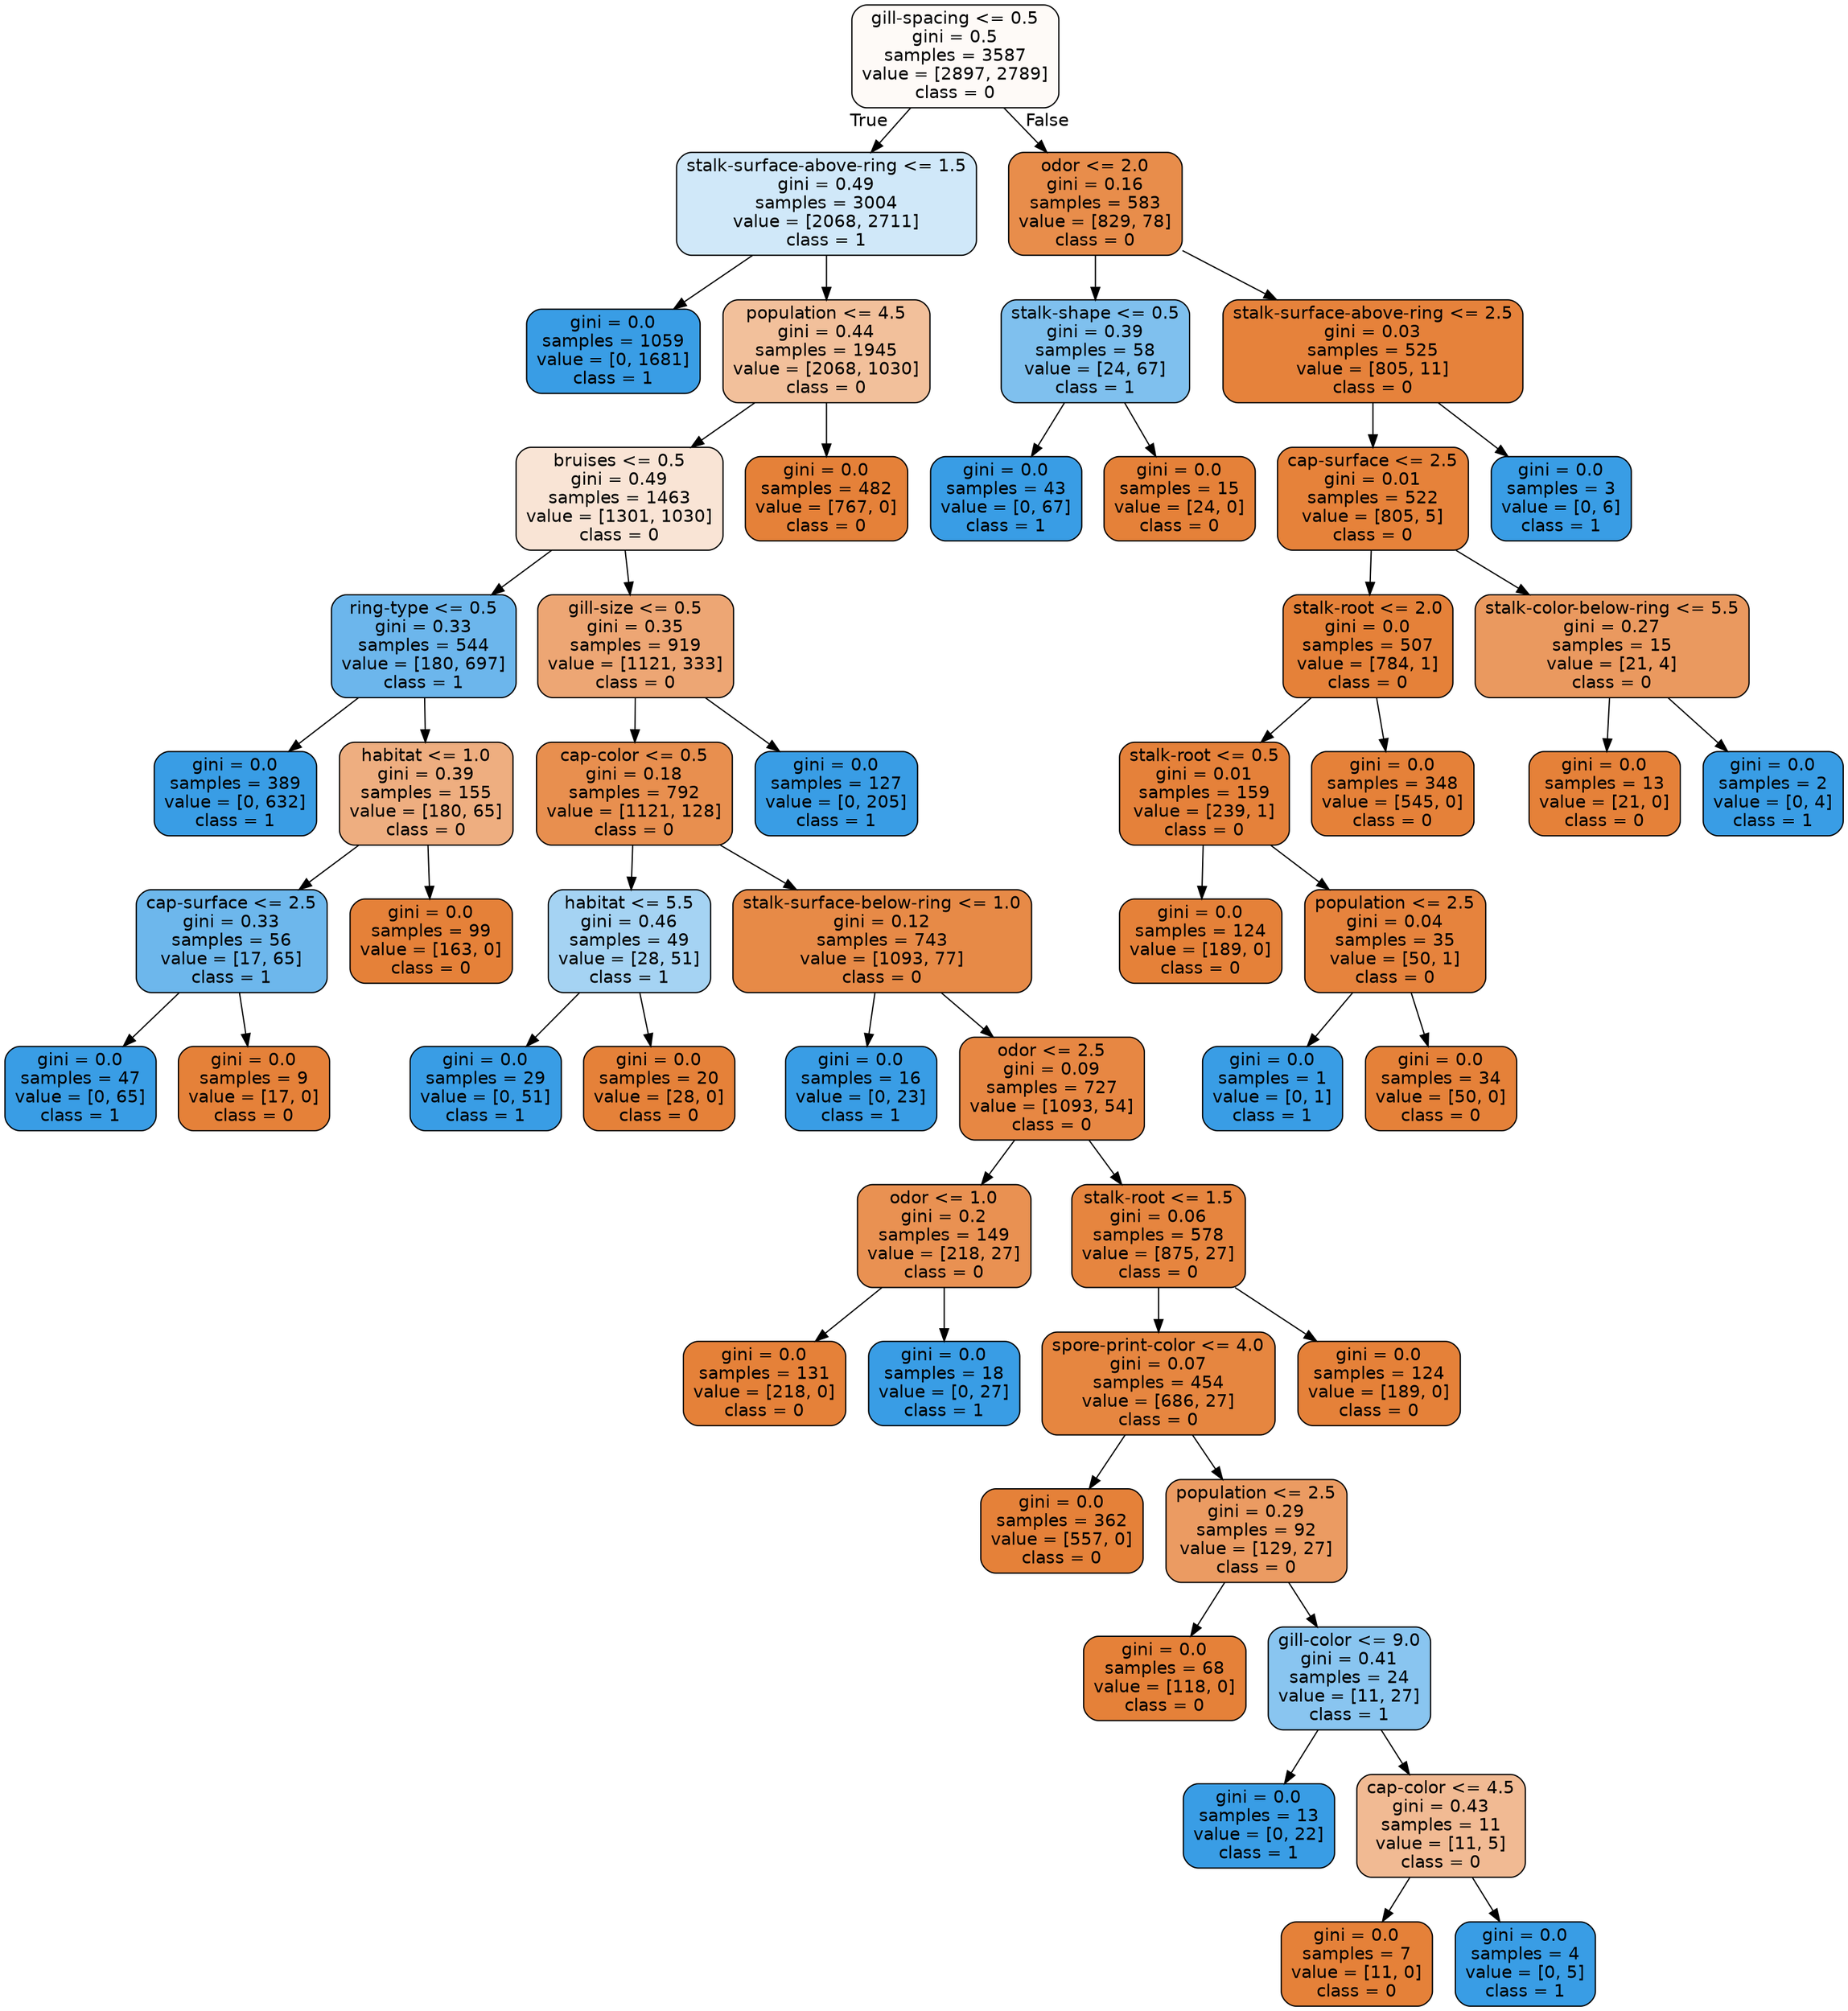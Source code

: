 digraph Tree {
node [shape=box, style="filled, rounded", color="black", fontname=helvetica] ;
edge [fontname=helvetica] ;
0 [label="gill-spacing <= 0.5\ngini = 0.5\nsamples = 3587\nvalue = [2897, 2789]\nclass = 0", fillcolor="#e581390a"] ;
1 [label="stalk-surface-above-ring <= 1.5\ngini = 0.49\nsamples = 3004\nvalue = [2068, 2711]\nclass = 1", fillcolor="#399de53c"] ;
0 -> 1 [labeldistance=2.5, labelangle=45, headlabel="True"] ;
2 [label="gini = 0.0\nsamples = 1059\nvalue = [0, 1681]\nclass = 1", fillcolor="#399de5ff"] ;
1 -> 2 ;
3 [label="population <= 4.5\ngini = 0.44\nsamples = 1945\nvalue = [2068, 1030]\nclass = 0", fillcolor="#e5813980"] ;
1 -> 3 ;
4 [label="bruises <= 0.5\ngini = 0.49\nsamples = 1463\nvalue = [1301, 1030]\nclass = 0", fillcolor="#e5813935"] ;
3 -> 4 ;
5 [label="ring-type <= 0.5\ngini = 0.33\nsamples = 544\nvalue = [180, 697]\nclass = 1", fillcolor="#399de5bd"] ;
4 -> 5 ;
6 [label="gini = 0.0\nsamples = 389\nvalue = [0, 632]\nclass = 1", fillcolor="#399de5ff"] ;
5 -> 6 ;
7 [label="habitat <= 1.0\ngini = 0.39\nsamples = 155\nvalue = [180, 65]\nclass = 0", fillcolor="#e58139a3"] ;
5 -> 7 ;
8 [label="cap-surface <= 2.5\ngini = 0.33\nsamples = 56\nvalue = [17, 65]\nclass = 1", fillcolor="#399de5bc"] ;
7 -> 8 ;
9 [label="gini = 0.0\nsamples = 47\nvalue = [0, 65]\nclass = 1", fillcolor="#399de5ff"] ;
8 -> 9 ;
10 [label="gini = 0.0\nsamples = 9\nvalue = [17, 0]\nclass = 0", fillcolor="#e58139ff"] ;
8 -> 10 ;
11 [label="gini = 0.0\nsamples = 99\nvalue = [163, 0]\nclass = 0", fillcolor="#e58139ff"] ;
7 -> 11 ;
12 [label="gill-size <= 0.5\ngini = 0.35\nsamples = 919\nvalue = [1121, 333]\nclass = 0", fillcolor="#e58139b3"] ;
4 -> 12 ;
13 [label="cap-color <= 0.5\ngini = 0.18\nsamples = 792\nvalue = [1121, 128]\nclass = 0", fillcolor="#e58139e2"] ;
12 -> 13 ;
14 [label="habitat <= 5.5\ngini = 0.46\nsamples = 49\nvalue = [28, 51]\nclass = 1", fillcolor="#399de573"] ;
13 -> 14 ;
15 [label="gini = 0.0\nsamples = 29\nvalue = [0, 51]\nclass = 1", fillcolor="#399de5ff"] ;
14 -> 15 ;
16 [label="gini = 0.0\nsamples = 20\nvalue = [28, 0]\nclass = 0", fillcolor="#e58139ff"] ;
14 -> 16 ;
17 [label="stalk-surface-below-ring <= 1.0\ngini = 0.12\nsamples = 743\nvalue = [1093, 77]\nclass = 0", fillcolor="#e58139ed"] ;
13 -> 17 ;
18 [label="gini = 0.0\nsamples = 16\nvalue = [0, 23]\nclass = 1", fillcolor="#399de5ff"] ;
17 -> 18 ;
19 [label="odor <= 2.5\ngini = 0.09\nsamples = 727\nvalue = [1093, 54]\nclass = 0", fillcolor="#e58139f2"] ;
17 -> 19 ;
20 [label="odor <= 1.0\ngini = 0.2\nsamples = 149\nvalue = [218, 27]\nclass = 0", fillcolor="#e58139df"] ;
19 -> 20 ;
21 [label="gini = 0.0\nsamples = 131\nvalue = [218, 0]\nclass = 0", fillcolor="#e58139ff"] ;
20 -> 21 ;
22 [label="gini = 0.0\nsamples = 18\nvalue = [0, 27]\nclass = 1", fillcolor="#399de5ff"] ;
20 -> 22 ;
23 [label="stalk-root <= 1.5\ngini = 0.06\nsamples = 578\nvalue = [875, 27]\nclass = 0", fillcolor="#e58139f7"] ;
19 -> 23 ;
24 [label="spore-print-color <= 4.0\ngini = 0.07\nsamples = 454\nvalue = [686, 27]\nclass = 0", fillcolor="#e58139f5"] ;
23 -> 24 ;
25 [label="gini = 0.0\nsamples = 362\nvalue = [557, 0]\nclass = 0", fillcolor="#e58139ff"] ;
24 -> 25 ;
26 [label="population <= 2.5\ngini = 0.29\nsamples = 92\nvalue = [129, 27]\nclass = 0", fillcolor="#e58139ca"] ;
24 -> 26 ;
27 [label="gini = 0.0\nsamples = 68\nvalue = [118, 0]\nclass = 0", fillcolor="#e58139ff"] ;
26 -> 27 ;
28 [label="gill-color <= 9.0\ngini = 0.41\nsamples = 24\nvalue = [11, 27]\nclass = 1", fillcolor="#399de597"] ;
26 -> 28 ;
29 [label="gini = 0.0\nsamples = 13\nvalue = [0, 22]\nclass = 1", fillcolor="#399de5ff"] ;
28 -> 29 ;
30 [label="cap-color <= 4.5\ngini = 0.43\nsamples = 11\nvalue = [11, 5]\nclass = 0", fillcolor="#e581398b"] ;
28 -> 30 ;
31 [label="gini = 0.0\nsamples = 7\nvalue = [11, 0]\nclass = 0", fillcolor="#e58139ff"] ;
30 -> 31 ;
32 [label="gini = 0.0\nsamples = 4\nvalue = [0, 5]\nclass = 1", fillcolor="#399de5ff"] ;
30 -> 32 ;
33 [label="gini = 0.0\nsamples = 124\nvalue = [189, 0]\nclass = 0", fillcolor="#e58139ff"] ;
23 -> 33 ;
34 [label="gini = 0.0\nsamples = 127\nvalue = [0, 205]\nclass = 1", fillcolor="#399de5ff"] ;
12 -> 34 ;
35 [label="gini = 0.0\nsamples = 482\nvalue = [767, 0]\nclass = 0", fillcolor="#e58139ff"] ;
3 -> 35 ;
36 [label="odor <= 2.0\ngini = 0.16\nsamples = 583\nvalue = [829, 78]\nclass = 0", fillcolor="#e58139e7"] ;
0 -> 36 [labeldistance=2.5, labelangle=-45, headlabel="False"] ;
37 [label="stalk-shape <= 0.5\ngini = 0.39\nsamples = 58\nvalue = [24, 67]\nclass = 1", fillcolor="#399de5a4"] ;
36 -> 37 ;
38 [label="gini = 0.0\nsamples = 43\nvalue = [0, 67]\nclass = 1", fillcolor="#399de5ff"] ;
37 -> 38 ;
39 [label="gini = 0.0\nsamples = 15\nvalue = [24, 0]\nclass = 0", fillcolor="#e58139ff"] ;
37 -> 39 ;
40 [label="stalk-surface-above-ring <= 2.5\ngini = 0.03\nsamples = 525\nvalue = [805, 11]\nclass = 0", fillcolor="#e58139fc"] ;
36 -> 40 ;
41 [label="cap-surface <= 2.5\ngini = 0.01\nsamples = 522\nvalue = [805, 5]\nclass = 0", fillcolor="#e58139fd"] ;
40 -> 41 ;
42 [label="stalk-root <= 2.0\ngini = 0.0\nsamples = 507\nvalue = [784, 1]\nclass = 0", fillcolor="#e58139ff"] ;
41 -> 42 ;
43 [label="stalk-root <= 0.5\ngini = 0.01\nsamples = 159\nvalue = [239, 1]\nclass = 0", fillcolor="#e58139fe"] ;
42 -> 43 ;
44 [label="gini = 0.0\nsamples = 124\nvalue = [189, 0]\nclass = 0", fillcolor="#e58139ff"] ;
43 -> 44 ;
45 [label="population <= 2.5\ngini = 0.04\nsamples = 35\nvalue = [50, 1]\nclass = 0", fillcolor="#e58139fa"] ;
43 -> 45 ;
46 [label="gini = 0.0\nsamples = 1\nvalue = [0, 1]\nclass = 1", fillcolor="#399de5ff"] ;
45 -> 46 ;
47 [label="gini = 0.0\nsamples = 34\nvalue = [50, 0]\nclass = 0", fillcolor="#e58139ff"] ;
45 -> 47 ;
48 [label="gini = 0.0\nsamples = 348\nvalue = [545, 0]\nclass = 0", fillcolor="#e58139ff"] ;
42 -> 48 ;
49 [label="stalk-color-below-ring <= 5.5\ngini = 0.27\nsamples = 15\nvalue = [21, 4]\nclass = 0", fillcolor="#e58139ce"] ;
41 -> 49 ;
50 [label="gini = 0.0\nsamples = 13\nvalue = [21, 0]\nclass = 0", fillcolor="#e58139ff"] ;
49 -> 50 ;
51 [label="gini = 0.0\nsamples = 2\nvalue = [0, 4]\nclass = 1", fillcolor="#399de5ff"] ;
49 -> 51 ;
52 [label="gini = 0.0\nsamples = 3\nvalue = [0, 6]\nclass = 1", fillcolor="#399de5ff"] ;
40 -> 52 ;
}